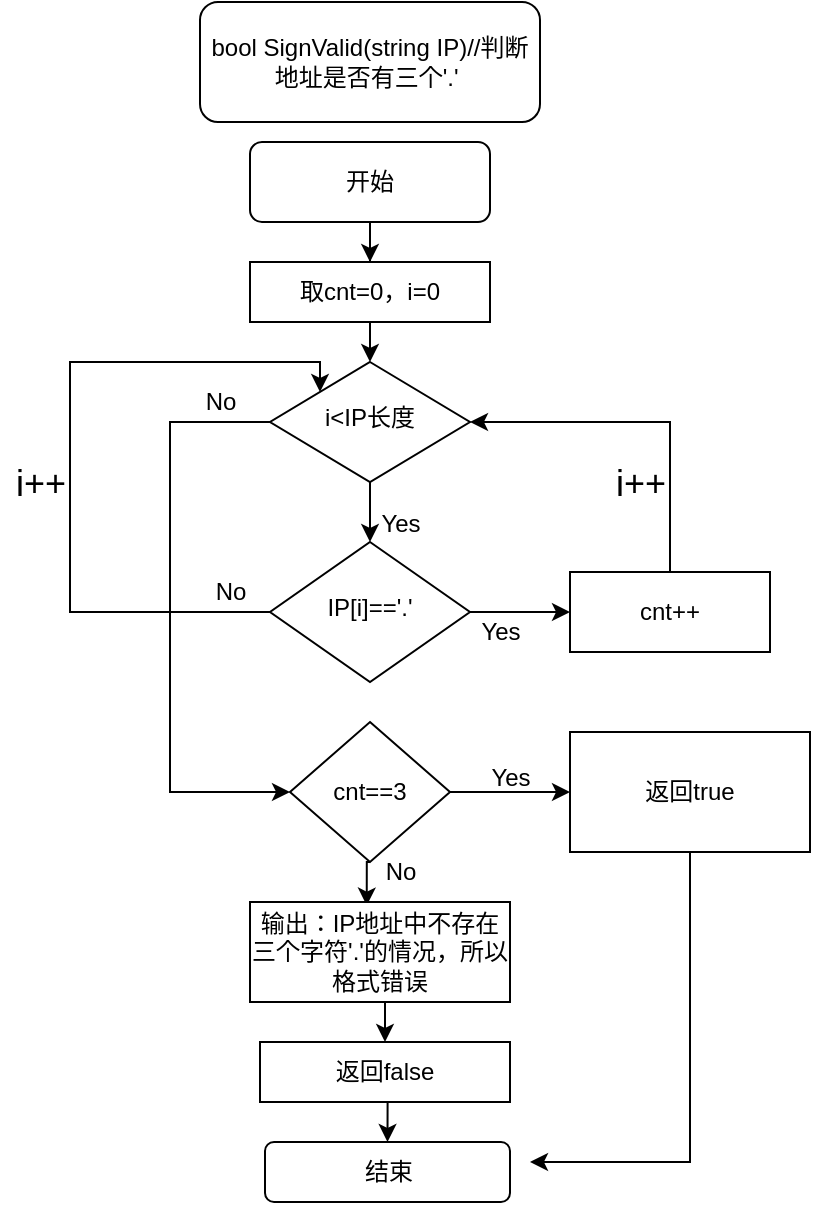 <mxfile version="12.6.5" type="device"><diagram id="C5RBs43oDa-KdzZeNtuy" name="Page-1"><mxGraphModel dx="1024" dy="592" grid="1" gridSize="10" guides="1" tooltips="1" connect="1" arrows="1" fold="1" page="1" pageScale="1" pageWidth="827" pageHeight="1169" math="0" shadow="0"><root><mxCell id="WIyWlLk6GJQsqaUBKTNV-0"/><mxCell id="WIyWlLk6GJQsqaUBKTNV-1" parent="WIyWlLk6GJQsqaUBKTNV-0"/><mxCell id="WH0jH8llHGDosaXpp4qE-1" style="edgeStyle=orthogonalEdgeStyle;rounded=0;orthogonalLoop=1;jettySize=auto;html=1;exitX=0.5;exitY=1;exitDx=0;exitDy=0;" edge="1" parent="WIyWlLk6GJQsqaUBKTNV-1" source="WIyWlLk6GJQsqaUBKTNV-3" target="WH0jH8llHGDosaXpp4qE-2"><mxGeometry relative="1" as="geometry"><mxPoint x="220" y="150" as="targetPoint"/></mxGeometry></mxCell><mxCell id="WIyWlLk6GJQsqaUBKTNV-3" value="开始" style="rounded=1;whiteSpace=wrap;html=1;fontSize=12;glass=0;strokeWidth=1;shadow=0;" parent="WIyWlLk6GJQsqaUBKTNV-1" vertex="1"><mxGeometry x="160" y="80" width="120" height="40" as="geometry"/></mxCell><mxCell id="WH0jH8llHGDosaXpp4qE-7" style="edgeStyle=orthogonalEdgeStyle;rounded=0;orthogonalLoop=1;jettySize=auto;html=1;exitX=1;exitY=0.5;exitDx=0;exitDy=0;" edge="1" parent="WIyWlLk6GJQsqaUBKTNV-1" source="WIyWlLk6GJQsqaUBKTNV-6" target="WH0jH8llHGDosaXpp4qE-8"><mxGeometry relative="1" as="geometry"><mxPoint x="310" y="320" as="targetPoint"/></mxGeometry></mxCell><mxCell id="WH0jH8llHGDosaXpp4qE-30" style="edgeStyle=orthogonalEdgeStyle;rounded=0;orthogonalLoop=1;jettySize=auto;html=1;fontSize=12;entryX=0;entryY=0;entryDx=0;entryDy=0;" edge="1" parent="WIyWlLk6GJQsqaUBKTNV-1" source="WIyWlLk6GJQsqaUBKTNV-6" target="WIyWlLk6GJQsqaUBKTNV-10"><mxGeometry relative="1" as="geometry"><mxPoint x="70" y="200" as="targetPoint"/><Array as="points"><mxPoint x="70" y="315"/><mxPoint x="70" y="190"/><mxPoint x="195" y="190"/></Array></mxGeometry></mxCell><mxCell id="WIyWlLk6GJQsqaUBKTNV-6" value="IP[i]=='.'" style="rhombus;whiteSpace=wrap;html=1;shadow=0;fontFamily=Helvetica;fontSize=12;align=center;strokeWidth=1;spacing=6;spacingTop=-4;" parent="WIyWlLk6GJQsqaUBKTNV-1" vertex="1"><mxGeometry x="170" y="280" width="100" height="70" as="geometry"/></mxCell><mxCell id="WH0jH8llHGDosaXpp4qE-6" style="edgeStyle=orthogonalEdgeStyle;rounded=0;orthogonalLoop=1;jettySize=auto;html=1;" edge="1" parent="WIyWlLk6GJQsqaUBKTNV-1" source="WIyWlLk6GJQsqaUBKTNV-10"><mxGeometry relative="1" as="geometry"><mxPoint x="220" y="280" as="targetPoint"/></mxGeometry></mxCell><mxCell id="WH0jH8llHGDosaXpp4qE-15" style="edgeStyle=orthogonalEdgeStyle;rounded=0;orthogonalLoop=1;jettySize=auto;html=1;exitX=0;exitY=0.5;exitDx=0;exitDy=0;fontSize=12;entryX=0;entryY=0.5;entryDx=0;entryDy=0;" edge="1" parent="WIyWlLk6GJQsqaUBKTNV-1" source="WIyWlLk6GJQsqaUBKTNV-10" target="WH0jH8llHGDosaXpp4qE-14"><mxGeometry relative="1" as="geometry"><mxPoint x="120" y="400" as="targetPoint"/><Array as="points"><mxPoint x="120" y="220"/><mxPoint x="120" y="405"/></Array></mxGeometry></mxCell><mxCell id="WIyWlLk6GJQsqaUBKTNV-10" value="i&amp;lt;IP长度" style="rhombus;whiteSpace=wrap;html=1;shadow=0;fontFamily=Helvetica;fontSize=12;align=center;strokeWidth=1;spacing=6;spacingTop=-4;" parent="WIyWlLk6GJQsqaUBKTNV-1" vertex="1"><mxGeometry x="170" y="190" width="100" height="60" as="geometry"/></mxCell><mxCell id="WIyWlLk6GJQsqaUBKTNV-11" value="结束" style="rounded=1;whiteSpace=wrap;html=1;fontSize=12;glass=0;strokeWidth=1;shadow=0;" parent="WIyWlLk6GJQsqaUBKTNV-1" vertex="1"><mxGeometry x="167.5" y="580" width="122.5" height="30" as="geometry"/></mxCell><mxCell id="WH0jH8llHGDosaXpp4qE-0" value="bool SignValid(string IP)//判断地址是否有三个'.'&amp;nbsp;" style="rounded=1;whiteSpace=wrap;html=1;" vertex="1" parent="WIyWlLk6GJQsqaUBKTNV-1"><mxGeometry x="135" y="10" width="170" height="60" as="geometry"/></mxCell><mxCell id="WH0jH8llHGDosaXpp4qE-3" style="edgeStyle=orthogonalEdgeStyle;rounded=0;orthogonalLoop=1;jettySize=auto;html=1;exitX=0.5;exitY=1;exitDx=0;exitDy=0;" edge="1" parent="WIyWlLk6GJQsqaUBKTNV-1" source="WH0jH8llHGDosaXpp4qE-2"><mxGeometry relative="1" as="geometry"><mxPoint x="220" y="160" as="targetPoint"/></mxGeometry></mxCell><mxCell id="WH0jH8llHGDosaXpp4qE-5" style="edgeStyle=orthogonalEdgeStyle;rounded=0;orthogonalLoop=1;jettySize=auto;html=1;exitX=0.5;exitY=1;exitDx=0;exitDy=0;entryX=0.5;entryY=0;entryDx=0;entryDy=0;" edge="1" parent="WIyWlLk6GJQsqaUBKTNV-1" source="WH0jH8llHGDosaXpp4qE-2" target="WIyWlLk6GJQsqaUBKTNV-10"><mxGeometry relative="1" as="geometry"/></mxCell><mxCell id="WH0jH8llHGDosaXpp4qE-2" value="取cnt=0，i=0" style="rounded=0;whiteSpace=wrap;html=1;" vertex="1" parent="WIyWlLk6GJQsqaUBKTNV-1"><mxGeometry x="160" y="140" width="120" height="30" as="geometry"/></mxCell><mxCell id="WH0jH8llHGDosaXpp4qE-9" style="edgeStyle=orthogonalEdgeStyle;rounded=0;orthogonalLoop=1;jettySize=auto;html=1;exitX=0.5;exitY=0;exitDx=0;exitDy=0;entryX=1;entryY=0.5;entryDx=0;entryDy=0;" edge="1" parent="WIyWlLk6GJQsqaUBKTNV-1" source="WH0jH8llHGDosaXpp4qE-8" target="WIyWlLk6GJQsqaUBKTNV-10"><mxGeometry relative="1" as="geometry"><mxPoint x="370" y="210" as="targetPoint"/><Array as="points"><mxPoint x="370" y="220"/></Array></mxGeometry></mxCell><mxCell id="WH0jH8llHGDosaXpp4qE-8" value="cnt++" style="rounded=0;whiteSpace=wrap;html=1;" vertex="1" parent="WIyWlLk6GJQsqaUBKTNV-1"><mxGeometry x="320" y="295" width="100" height="40" as="geometry"/></mxCell><mxCell id="WH0jH8llHGDosaXpp4qE-10" value="i++&lt;br style=&quot;font-size: 18px;&quot;&gt;" style="text;html=1;align=center;verticalAlign=middle;resizable=0;points=[];autosize=1;fontSize=18;" vertex="1" parent="WIyWlLk6GJQsqaUBKTNV-1"><mxGeometry x="335" y="236" width="40" height="30" as="geometry"/></mxCell><mxCell id="WH0jH8llHGDosaXpp4qE-11" value="&lt;font style=&quot;font-size: 12px;&quot;&gt;Yes&lt;br style=&quot;font-size: 12px;&quot;&gt;&lt;/font&gt;" style="text;html=1;align=center;verticalAlign=middle;resizable=0;points=[];autosize=1;fontSize=12;" vertex="1" parent="WIyWlLk6GJQsqaUBKTNV-1"><mxGeometry x="220" y="261" width="30" height="20" as="geometry"/></mxCell><mxCell id="WH0jH8llHGDosaXpp4qE-13" value="No" style="text;html=1;align=center;verticalAlign=middle;resizable=0;points=[];autosize=1;fontSize=12;" vertex="1" parent="WIyWlLk6GJQsqaUBKTNV-1"><mxGeometry x="130" y="200" width="30" height="20" as="geometry"/></mxCell><mxCell id="WH0jH8llHGDosaXpp4qE-20" style="edgeStyle=orthogonalEdgeStyle;rounded=0;orthogonalLoop=1;jettySize=auto;html=1;exitX=0.5;exitY=1;exitDx=0;exitDy=0;entryX=0.449;entryY=0.036;entryDx=0;entryDy=0;entryPerimeter=0;fontSize=12;" edge="1" parent="WIyWlLk6GJQsqaUBKTNV-1" source="WH0jH8llHGDosaXpp4qE-14" target="WH0jH8llHGDosaXpp4qE-17"><mxGeometry relative="1" as="geometry"/></mxCell><mxCell id="WH0jH8llHGDosaXpp4qE-23" style="edgeStyle=orthogonalEdgeStyle;rounded=0;orthogonalLoop=1;jettySize=auto;html=1;exitX=1;exitY=0.5;exitDx=0;exitDy=0;fontSize=12;" edge="1" parent="WIyWlLk6GJQsqaUBKTNV-1" source="WH0jH8llHGDosaXpp4qE-14" target="WH0jH8llHGDosaXpp4qE-24"><mxGeometry relative="1" as="geometry"><mxPoint x="330" y="405" as="targetPoint"/></mxGeometry></mxCell><mxCell id="WH0jH8llHGDosaXpp4qE-14" value="cnt==3" style="rhombus;whiteSpace=wrap;html=1;fontSize=12;" vertex="1" parent="WIyWlLk6GJQsqaUBKTNV-1"><mxGeometry x="180" y="370" width="80" height="70" as="geometry"/></mxCell><mxCell id="WH0jH8llHGDosaXpp4qE-21" style="edgeStyle=orthogonalEdgeStyle;rounded=0;orthogonalLoop=1;jettySize=auto;html=1;exitX=0.5;exitY=1;exitDx=0;exitDy=0;entryX=0.5;entryY=0;entryDx=0;entryDy=0;fontSize=12;" edge="1" parent="WIyWlLk6GJQsqaUBKTNV-1" source="WH0jH8llHGDosaXpp4qE-17" target="WH0jH8llHGDosaXpp4qE-19"><mxGeometry relative="1" as="geometry"/></mxCell><mxCell id="WH0jH8llHGDosaXpp4qE-17" value="输出：IP地址中不存在三个字符'.'的情况，所以格式错误&lt;br&gt;" style="rounded=0;whiteSpace=wrap;html=1;" vertex="1" parent="WIyWlLk6GJQsqaUBKTNV-1"><mxGeometry x="160" y="460" width="130" height="50" as="geometry"/></mxCell><mxCell id="WH0jH8llHGDosaXpp4qE-22" style="edgeStyle=orthogonalEdgeStyle;rounded=0;orthogonalLoop=1;jettySize=auto;html=1;exitX=0.5;exitY=1;exitDx=0;exitDy=0;entryX=0.5;entryY=0;entryDx=0;entryDy=0;fontSize=12;" edge="1" parent="WIyWlLk6GJQsqaUBKTNV-1" source="WH0jH8llHGDosaXpp4qE-19" target="WIyWlLk6GJQsqaUBKTNV-11"><mxGeometry relative="1" as="geometry"/></mxCell><mxCell id="WH0jH8llHGDosaXpp4qE-19" value="返回false" style="rounded=0;whiteSpace=wrap;html=1;" vertex="1" parent="WIyWlLk6GJQsqaUBKTNV-1"><mxGeometry x="165" y="530" width="125" height="30" as="geometry"/></mxCell><mxCell id="WH0jH8llHGDosaXpp4qE-28" style="edgeStyle=orthogonalEdgeStyle;rounded=0;orthogonalLoop=1;jettySize=auto;html=1;exitX=0.5;exitY=1;exitDx=0;exitDy=0;fontSize=12;" edge="1" parent="WIyWlLk6GJQsqaUBKTNV-1" source="WH0jH8llHGDosaXpp4qE-24"><mxGeometry relative="1" as="geometry"><mxPoint x="300" y="590" as="targetPoint"/><Array as="points"><mxPoint x="380" y="590"/></Array></mxGeometry></mxCell><mxCell id="WH0jH8llHGDosaXpp4qE-24" value="返回true" style="rounded=0;whiteSpace=wrap;html=1;" vertex="1" parent="WIyWlLk6GJQsqaUBKTNV-1"><mxGeometry x="320" y="375" width="120" height="60" as="geometry"/></mxCell><mxCell id="WH0jH8llHGDosaXpp4qE-25" value="Yes" style="text;html=1;align=center;verticalAlign=middle;resizable=0;points=[];autosize=1;fontSize=12;" vertex="1" parent="WIyWlLk6GJQsqaUBKTNV-1"><mxGeometry x="275" y="388" width="30" height="20" as="geometry"/></mxCell><mxCell id="WH0jH8llHGDosaXpp4qE-26" value="No" style="text;html=1;align=center;verticalAlign=middle;resizable=0;points=[];autosize=1;fontSize=12;" vertex="1" parent="WIyWlLk6GJQsqaUBKTNV-1"><mxGeometry x="220" y="435" width="30" height="20" as="geometry"/></mxCell><mxCell id="WH0jH8llHGDosaXpp4qE-29" value="Yes" style="text;html=1;align=center;verticalAlign=middle;resizable=0;points=[];autosize=1;fontSize=12;" vertex="1" parent="WIyWlLk6GJQsqaUBKTNV-1"><mxGeometry x="270" y="315" width="30" height="20" as="geometry"/></mxCell><mxCell id="WH0jH8llHGDosaXpp4qE-31" value="i++" style="text;html=1;align=center;verticalAlign=middle;resizable=0;points=[];autosize=1;fontSize=18;" vertex="1" parent="WIyWlLk6GJQsqaUBKTNV-1"><mxGeometry x="35" y="236" width="40" height="30" as="geometry"/></mxCell><mxCell id="WH0jH8llHGDosaXpp4qE-32" value="No" style="text;html=1;align=center;verticalAlign=middle;resizable=0;points=[];autosize=1;fontSize=12;" vertex="1" parent="WIyWlLk6GJQsqaUBKTNV-1"><mxGeometry x="135" y="295" width="30" height="20" as="geometry"/></mxCell></root></mxGraphModel></diagram></mxfile>
